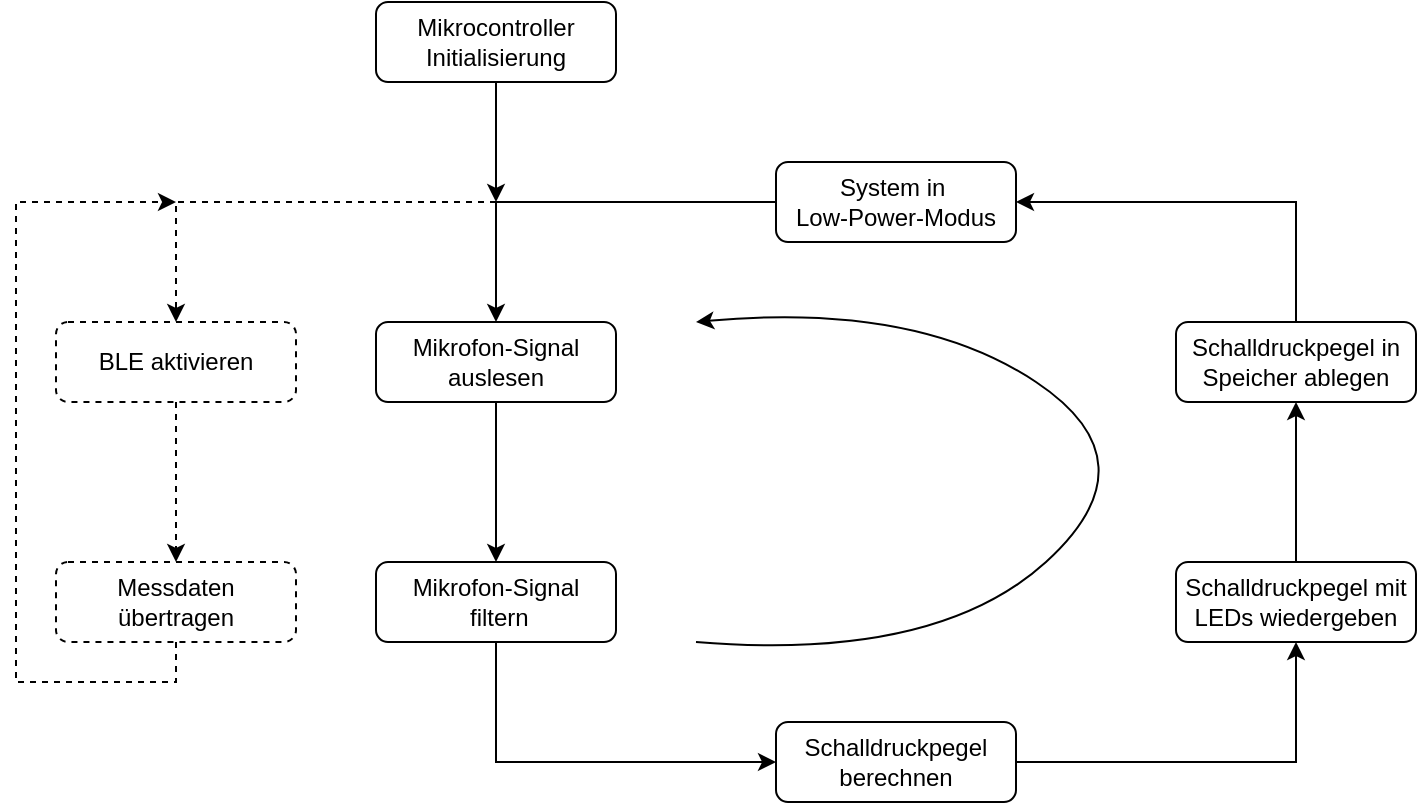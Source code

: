 <mxfile version="18.1.3" type="device"><diagram name="Seite-1" id="D4TpYz6-w0tNHncNLvST"><mxGraphModel dx="1038" dy="649" grid="1" gridSize="10" guides="1" tooltips="1" connect="1" arrows="1" fold="1" page="1" pageScale="1" pageWidth="827" pageHeight="1169" math="0" shadow="0"><root><mxCell id="0"/><mxCell id="1" parent="0"/><mxCell id="YYF-DklVYx8NRK1iDpUb-26" style="edgeStyle=orthogonalEdgeStyle;rounded=0;orthogonalLoop=1;jettySize=auto;html=1;exitX=0.5;exitY=1;exitDx=0;exitDy=0;" parent="1" source="fsYiSwlMvPNJxTF11SXu-1" edge="1"><mxGeometry relative="1" as="geometry"><mxPoint x="260" y="140" as="targetPoint"/></mxGeometry></mxCell><mxCell id="2Dc0lmfvrBgBaWVg2oUL-2" style="edgeStyle=orthogonalEdgeStyle;rounded=0;orthogonalLoop=1;jettySize=auto;html=1;exitX=0.5;exitY=1;exitDx=0;exitDy=0;entryX=0.5;entryY=0;entryDx=0;entryDy=0;dashed=1;" edge="1" parent="1" source="fsYiSwlMvPNJxTF11SXu-1" target="2Dc0lmfvrBgBaWVg2oUL-1"><mxGeometry relative="1" as="geometry"/></mxCell><mxCell id="fsYiSwlMvPNJxTF11SXu-1" value="Mikrocontroller Initialisierung" style="rounded=1;whiteSpace=wrap;html=1;" parent="1" vertex="1"><mxGeometry x="200" y="40" width="120" height="40" as="geometry"/></mxCell><mxCell id="YYF-DklVYx8NRK1iDpUb-6" style="edgeStyle=orthogonalEdgeStyle;rounded=0;orthogonalLoop=1;jettySize=auto;html=1;exitX=0.5;exitY=1;exitDx=0;exitDy=0;entryX=0.5;entryY=0;entryDx=0;entryDy=0;" parent="1" source="fsYiSwlMvPNJxTF11SXu-2" target="YYF-DklVYx8NRK1iDpUb-2" edge="1"><mxGeometry relative="1" as="geometry"/></mxCell><mxCell id="fsYiSwlMvPNJxTF11SXu-2" value="Mikrofon-Signal auslesen" style="rounded=1;whiteSpace=wrap;html=1;" parent="1" vertex="1"><mxGeometry x="200" y="200" width="120" height="40" as="geometry"/></mxCell><mxCell id="YYF-DklVYx8NRK1iDpUb-22" style="edgeStyle=orthogonalEdgeStyle;rounded=0;orthogonalLoop=1;jettySize=auto;html=1;exitX=0.5;exitY=1;exitDx=0;exitDy=0;entryX=0;entryY=0.5;entryDx=0;entryDy=0;" parent="1" source="YYF-DklVYx8NRK1iDpUb-2" target="YYF-DklVYx8NRK1iDpUb-13" edge="1"><mxGeometry relative="1" as="geometry"/></mxCell><mxCell id="YYF-DklVYx8NRK1iDpUb-2" value="&lt;span style=&quot;&quot;&gt;Mikrofon-Signal&lt;br&gt;&amp;nbsp;filtern&lt;/span&gt;" style="rounded=1;whiteSpace=wrap;html=1;" parent="1" vertex="1"><mxGeometry x="200" y="320" width="120" height="40" as="geometry"/></mxCell><mxCell id="YYF-DklVYx8NRK1iDpUb-12" style="edgeStyle=orthogonalEdgeStyle;rounded=0;orthogonalLoop=1;jettySize=auto;html=1;exitX=0.5;exitY=0;exitDx=0;exitDy=0;entryX=0.5;entryY=1;entryDx=0;entryDy=0;" parent="1" source="YYF-DklVYx8NRK1iDpUb-3" target="YYF-DklVYx8NRK1iDpUb-4" edge="1"><mxGeometry relative="1" as="geometry"/></mxCell><mxCell id="YYF-DklVYx8NRK1iDpUb-3" value="Schalldruckpegel mit LEDs wiedergeben" style="rounded=1;whiteSpace=wrap;html=1;" parent="1" vertex="1"><mxGeometry x="600" y="320" width="120" height="40" as="geometry"/></mxCell><mxCell id="YYF-DklVYx8NRK1iDpUb-25" style="edgeStyle=orthogonalEdgeStyle;rounded=0;orthogonalLoop=1;jettySize=auto;html=1;exitX=0.5;exitY=0;exitDx=0;exitDy=0;entryX=1;entryY=0.5;entryDx=0;entryDy=0;" parent="1" source="YYF-DklVYx8NRK1iDpUb-4" target="YYF-DklVYx8NRK1iDpUb-16" edge="1"><mxGeometry relative="1" as="geometry"/></mxCell><mxCell id="YYF-DklVYx8NRK1iDpUb-4" value="Schalldruckpegel in Speicher ablegen" style="rounded=1;whiteSpace=wrap;html=1;" parent="1" vertex="1"><mxGeometry x="600" y="200" width="120" height="40" as="geometry"/></mxCell><mxCell id="YYF-DklVYx8NRK1iDpUb-23" style="edgeStyle=orthogonalEdgeStyle;rounded=0;orthogonalLoop=1;jettySize=auto;html=1;exitX=1;exitY=0.5;exitDx=0;exitDy=0;entryX=0.5;entryY=1;entryDx=0;entryDy=0;" parent="1" source="YYF-DklVYx8NRK1iDpUb-13" target="YYF-DklVYx8NRK1iDpUb-3" edge="1"><mxGeometry relative="1" as="geometry"/></mxCell><mxCell id="YYF-DklVYx8NRK1iDpUb-13" value="Schalldruckpegel berechnen" style="rounded=1;whiteSpace=wrap;html=1;" parent="1" vertex="1"><mxGeometry x="400" y="400" width="120" height="40" as="geometry"/></mxCell><mxCell id="YYF-DklVYx8NRK1iDpUb-24" style="edgeStyle=orthogonalEdgeStyle;rounded=0;orthogonalLoop=1;jettySize=auto;html=1;entryX=0.5;entryY=0;entryDx=0;entryDy=0;" parent="1" source="YYF-DklVYx8NRK1iDpUb-16" target="fsYiSwlMvPNJxTF11SXu-2" edge="1"><mxGeometry relative="1" as="geometry"/></mxCell><mxCell id="YYF-DklVYx8NRK1iDpUb-16" value="System in&amp;nbsp;&lt;div&gt;Low-Power-Modus&lt;/div&gt;" style="rounded=1;whiteSpace=wrap;html=1;" parent="1" vertex="1"><mxGeometry x="400" y="120" width="120" height="40" as="geometry"/></mxCell><mxCell id="YYF-DklVYx8NRK1iDpUb-27" value="" style="curved=1;endArrow=classic;html=1;rounded=0;" parent="1" edge="1"><mxGeometry width="50" height="50" relative="1" as="geometry"><mxPoint x="360" y="360" as="sourcePoint"/><mxPoint x="360" y="200" as="targetPoint"/><Array as="points"><mxPoint x="480" y="370"/><mxPoint x="590" y="270"/><mxPoint x="470" y="190"/><mxPoint x="360" y="200"/></Array></mxGeometry></mxCell><mxCell id="2Dc0lmfvrBgBaWVg2oUL-4" style="edgeStyle=orthogonalEdgeStyle;rounded=0;orthogonalLoop=1;jettySize=auto;html=1;exitX=0.5;exitY=1;exitDx=0;exitDy=0;entryX=0.5;entryY=0;entryDx=0;entryDy=0;dashed=1;" edge="1" parent="1" source="2Dc0lmfvrBgBaWVg2oUL-1" target="2Dc0lmfvrBgBaWVg2oUL-3"><mxGeometry relative="1" as="geometry"/></mxCell><mxCell id="2Dc0lmfvrBgBaWVg2oUL-1" value="BLE aktivieren" style="rounded=1;whiteSpace=wrap;html=1;dashed=1;" vertex="1" parent="1"><mxGeometry x="40" y="200" width="120" height="40" as="geometry"/></mxCell><mxCell id="2Dc0lmfvrBgBaWVg2oUL-5" style="edgeStyle=orthogonalEdgeStyle;rounded=0;orthogonalLoop=1;jettySize=auto;html=1;exitX=0.5;exitY=1;exitDx=0;exitDy=0;dashed=1;" edge="1" parent="1" source="2Dc0lmfvrBgBaWVg2oUL-3"><mxGeometry relative="1" as="geometry"><mxPoint x="100" y="140" as="targetPoint"/><Array as="points"><mxPoint x="100" y="380"/><mxPoint x="20" y="380"/><mxPoint x="20" y="140"/></Array></mxGeometry></mxCell><mxCell id="2Dc0lmfvrBgBaWVg2oUL-3" value="Messdaten übertragen" style="rounded=1;whiteSpace=wrap;html=1;dashed=1;" vertex="1" parent="1"><mxGeometry x="40" y="320" width="120" height="40" as="geometry"/></mxCell></root></mxGraphModel></diagram></mxfile>
